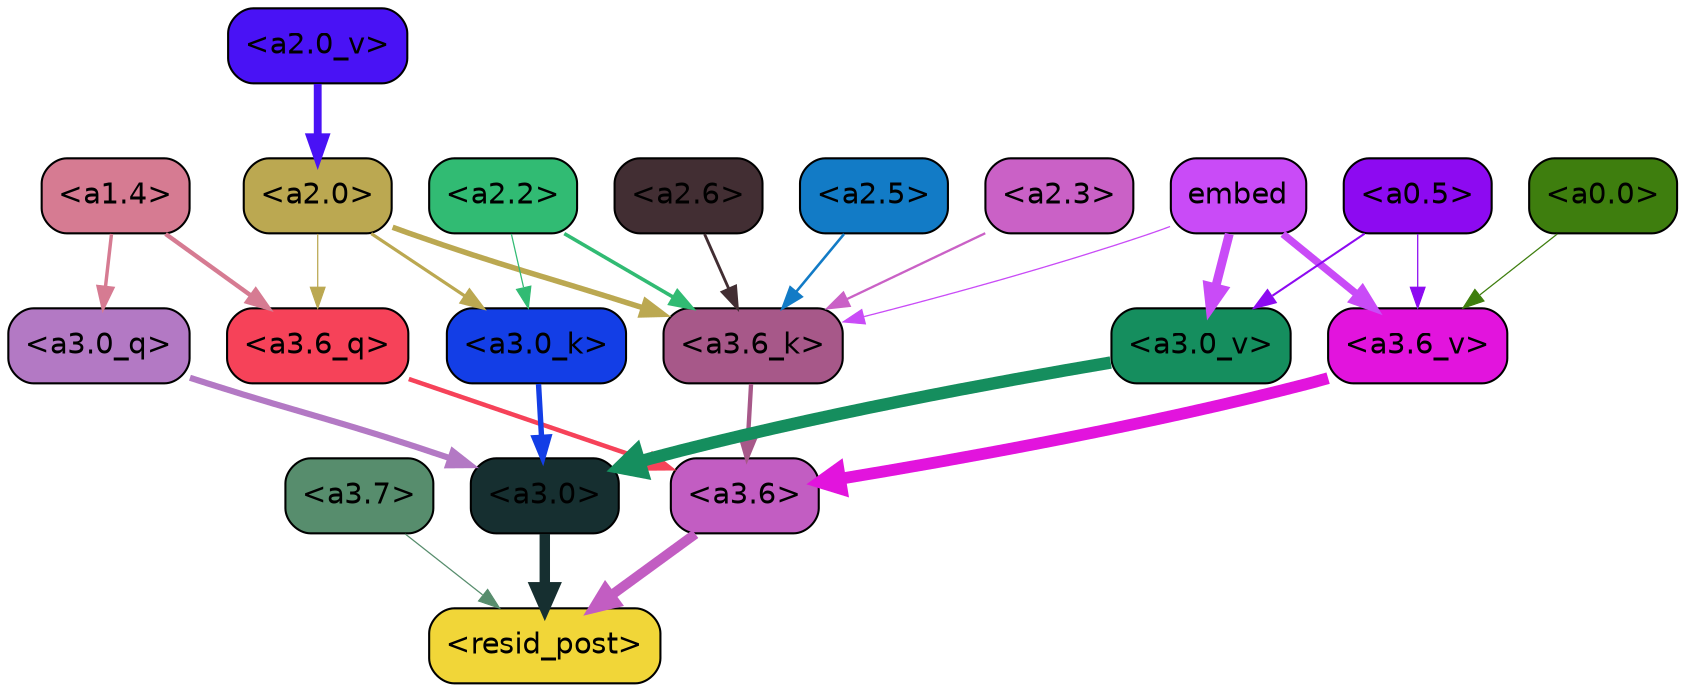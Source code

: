 strict digraph "" {
	graph [bgcolor=transparent,
		layout=dot,
		overlap=false,
		splines=true
	];
	"<a3.7>"	[color=black,
		fillcolor="#578d6d",
		fontname=Helvetica,
		shape=box,
		style="filled, rounded"];
	"<resid_post>"	[color=black,
		fillcolor="#f1d638",
		fontname=Helvetica,
		shape=box,
		style="filled, rounded"];
	"<a3.7>" -> "<resid_post>"	[color="#578d6d",
		penwidth=0.6];
	"<a3.6>"	[color=black,
		fillcolor="#c25dc2",
		fontname=Helvetica,
		shape=box,
		style="filled, rounded"];
	"<a3.6>" -> "<resid_post>"	[color="#c25dc2",
		penwidth=4.748674273490906];
	"<a3.0>"	[color=black,
		fillcolor="#162f30",
		fontname=Helvetica,
		shape=box,
		style="filled, rounded"];
	"<a3.0>" -> "<resid_post>"	[color="#162f30",
		penwidth=5.004031300544739];
	"<a3.6_q>"	[color=black,
		fillcolor="#f64259",
		fontname=Helvetica,
		shape=box,
		style="filled, rounded"];
	"<a3.6_q>" -> "<a3.6>"	[color="#f64259",
		penwidth=2.1656854450702667];
	"<a3.0_q>"	[color=black,
		fillcolor="#b379c4",
		fontname=Helvetica,
		shape=box,
		style="filled, rounded"];
	"<a3.0_q>" -> "<a3.0>"	[color="#b379c4",
		penwidth=2.95696559548378];
	"<a3.6_k>"	[color=black,
		fillcolor="#a75889",
		fontname=Helvetica,
		shape=box,
		style="filled, rounded"];
	"<a3.6_k>" -> "<a3.6>"	[color="#a75889",
		penwidth=2.086437076330185];
	"<a3.0_k>"	[color=black,
		fillcolor="#133ee6",
		fontname=Helvetica,
		shape=box,
		style="filled, rounded"];
	"<a3.0_k>" -> "<a3.0>"	[color="#133ee6",
		penwidth=2.5988530814647675];
	"<a3.6_v>"	[color=black,
		fillcolor="#e214dd",
		fontname=Helvetica,
		shape=box,
		style="filled, rounded"];
	"<a3.6_v>" -> "<a3.6>"	[color="#e214dd",
		penwidth=5.669987380504608];
	"<a3.0_v>"	[color=black,
		fillcolor="#158e5e",
		fontname=Helvetica,
		shape=box,
		style="filled, rounded"];
	"<a3.0_v>" -> "<a3.0>"	[color="#158e5e",
		penwidth=5.9515902400016785];
	"<a2.0>"	[color=black,
		fillcolor="#bba851",
		fontname=Helvetica,
		shape=box,
		style="filled, rounded"];
	"<a2.0>" -> "<a3.6_q>"	[color="#bba851",
		penwidth=0.6];
	"<a2.0>" -> "<a3.6_k>"	[color="#bba851",
		penwidth=2.6423546075820923];
	"<a2.0>" -> "<a3.0_k>"	[color="#bba851",
		penwidth=1.5482127666473389];
	"<a1.4>"	[color=black,
		fillcolor="#d67b92",
		fontname=Helvetica,
		shape=box,
		style="filled, rounded"];
	"<a1.4>" -> "<a3.6_q>"	[color="#d67b92",
		penwidth=2.1035547256469727];
	"<a1.4>" -> "<a3.0_q>"	[color="#d67b92",
		penwidth=1.6541699171066284];
	"<a2.6>"	[color=black,
		fillcolor="#422e33",
		fontname=Helvetica,
		shape=box,
		style="filled, rounded"];
	"<a2.6>" -> "<a3.6_k>"	[color="#422e33",
		penwidth=1.3718644380569458];
	"<a2.5>"	[color=black,
		fillcolor="#127bc6",
		fontname=Helvetica,
		shape=box,
		style="filled, rounded"];
	"<a2.5>" -> "<a3.6_k>"	[color="#127bc6",
		penwidth=1.231603980064392];
	"<a2.3>"	[color=black,
		fillcolor="#ca61c6",
		fontname=Helvetica,
		shape=box,
		style="filled, rounded"];
	"<a2.3>" -> "<a3.6_k>"	[color="#ca61c6",
		penwidth=1.1117559671401978];
	"<a2.2>"	[color=black,
		fillcolor="#31bb73",
		fontname=Helvetica,
		shape=box,
		style="filled, rounded"];
	"<a2.2>" -> "<a3.6_k>"	[color="#31bb73",
		penwidth=1.7315057516098022];
	"<a2.2>" -> "<a3.0_k>"	[color="#31bb73",
		penwidth=0.6];
	embed	[color=black,
		fillcolor="#c94bf7",
		fontname=Helvetica,
		shape=box,
		style="filled, rounded"];
	embed -> "<a3.6_k>"	[color="#c94bf7",
		penwidth=0.6229734420776367];
	embed -> "<a3.6_v>"	[color="#c94bf7",
		penwidth=3.56406831741333];
	embed -> "<a3.0_v>"	[color="#c94bf7",
		penwidth=4.293717980384827];
	"<a0.5>"	[color=black,
		fillcolor="#8d0af1",
		fontname=Helvetica,
		shape=box,
		style="filled, rounded"];
	"<a0.5>" -> "<a3.6_v>"	[color="#8d0af1",
		penwidth=0.6];
	"<a0.5>" -> "<a3.0_v>"	[color="#8d0af1",
		penwidth=0.9916514158248901];
	"<a0.0>"	[color=black,
		fillcolor="#3e7e0e",
		fontname=Helvetica,
		shape=box,
		style="filled, rounded"];
	"<a0.0>" -> "<a3.6_v>"	[color="#3e7e0e",
		penwidth=0.6];
	"<a2.0_v>"	[color=black,
		fillcolor="#4912f5",
		fontname=Helvetica,
		shape=box,
		style="filled, rounded"];
	"<a2.0_v>" -> "<a2.0>"	[color="#4912f5",
		penwidth=3.76983106136322];
}
